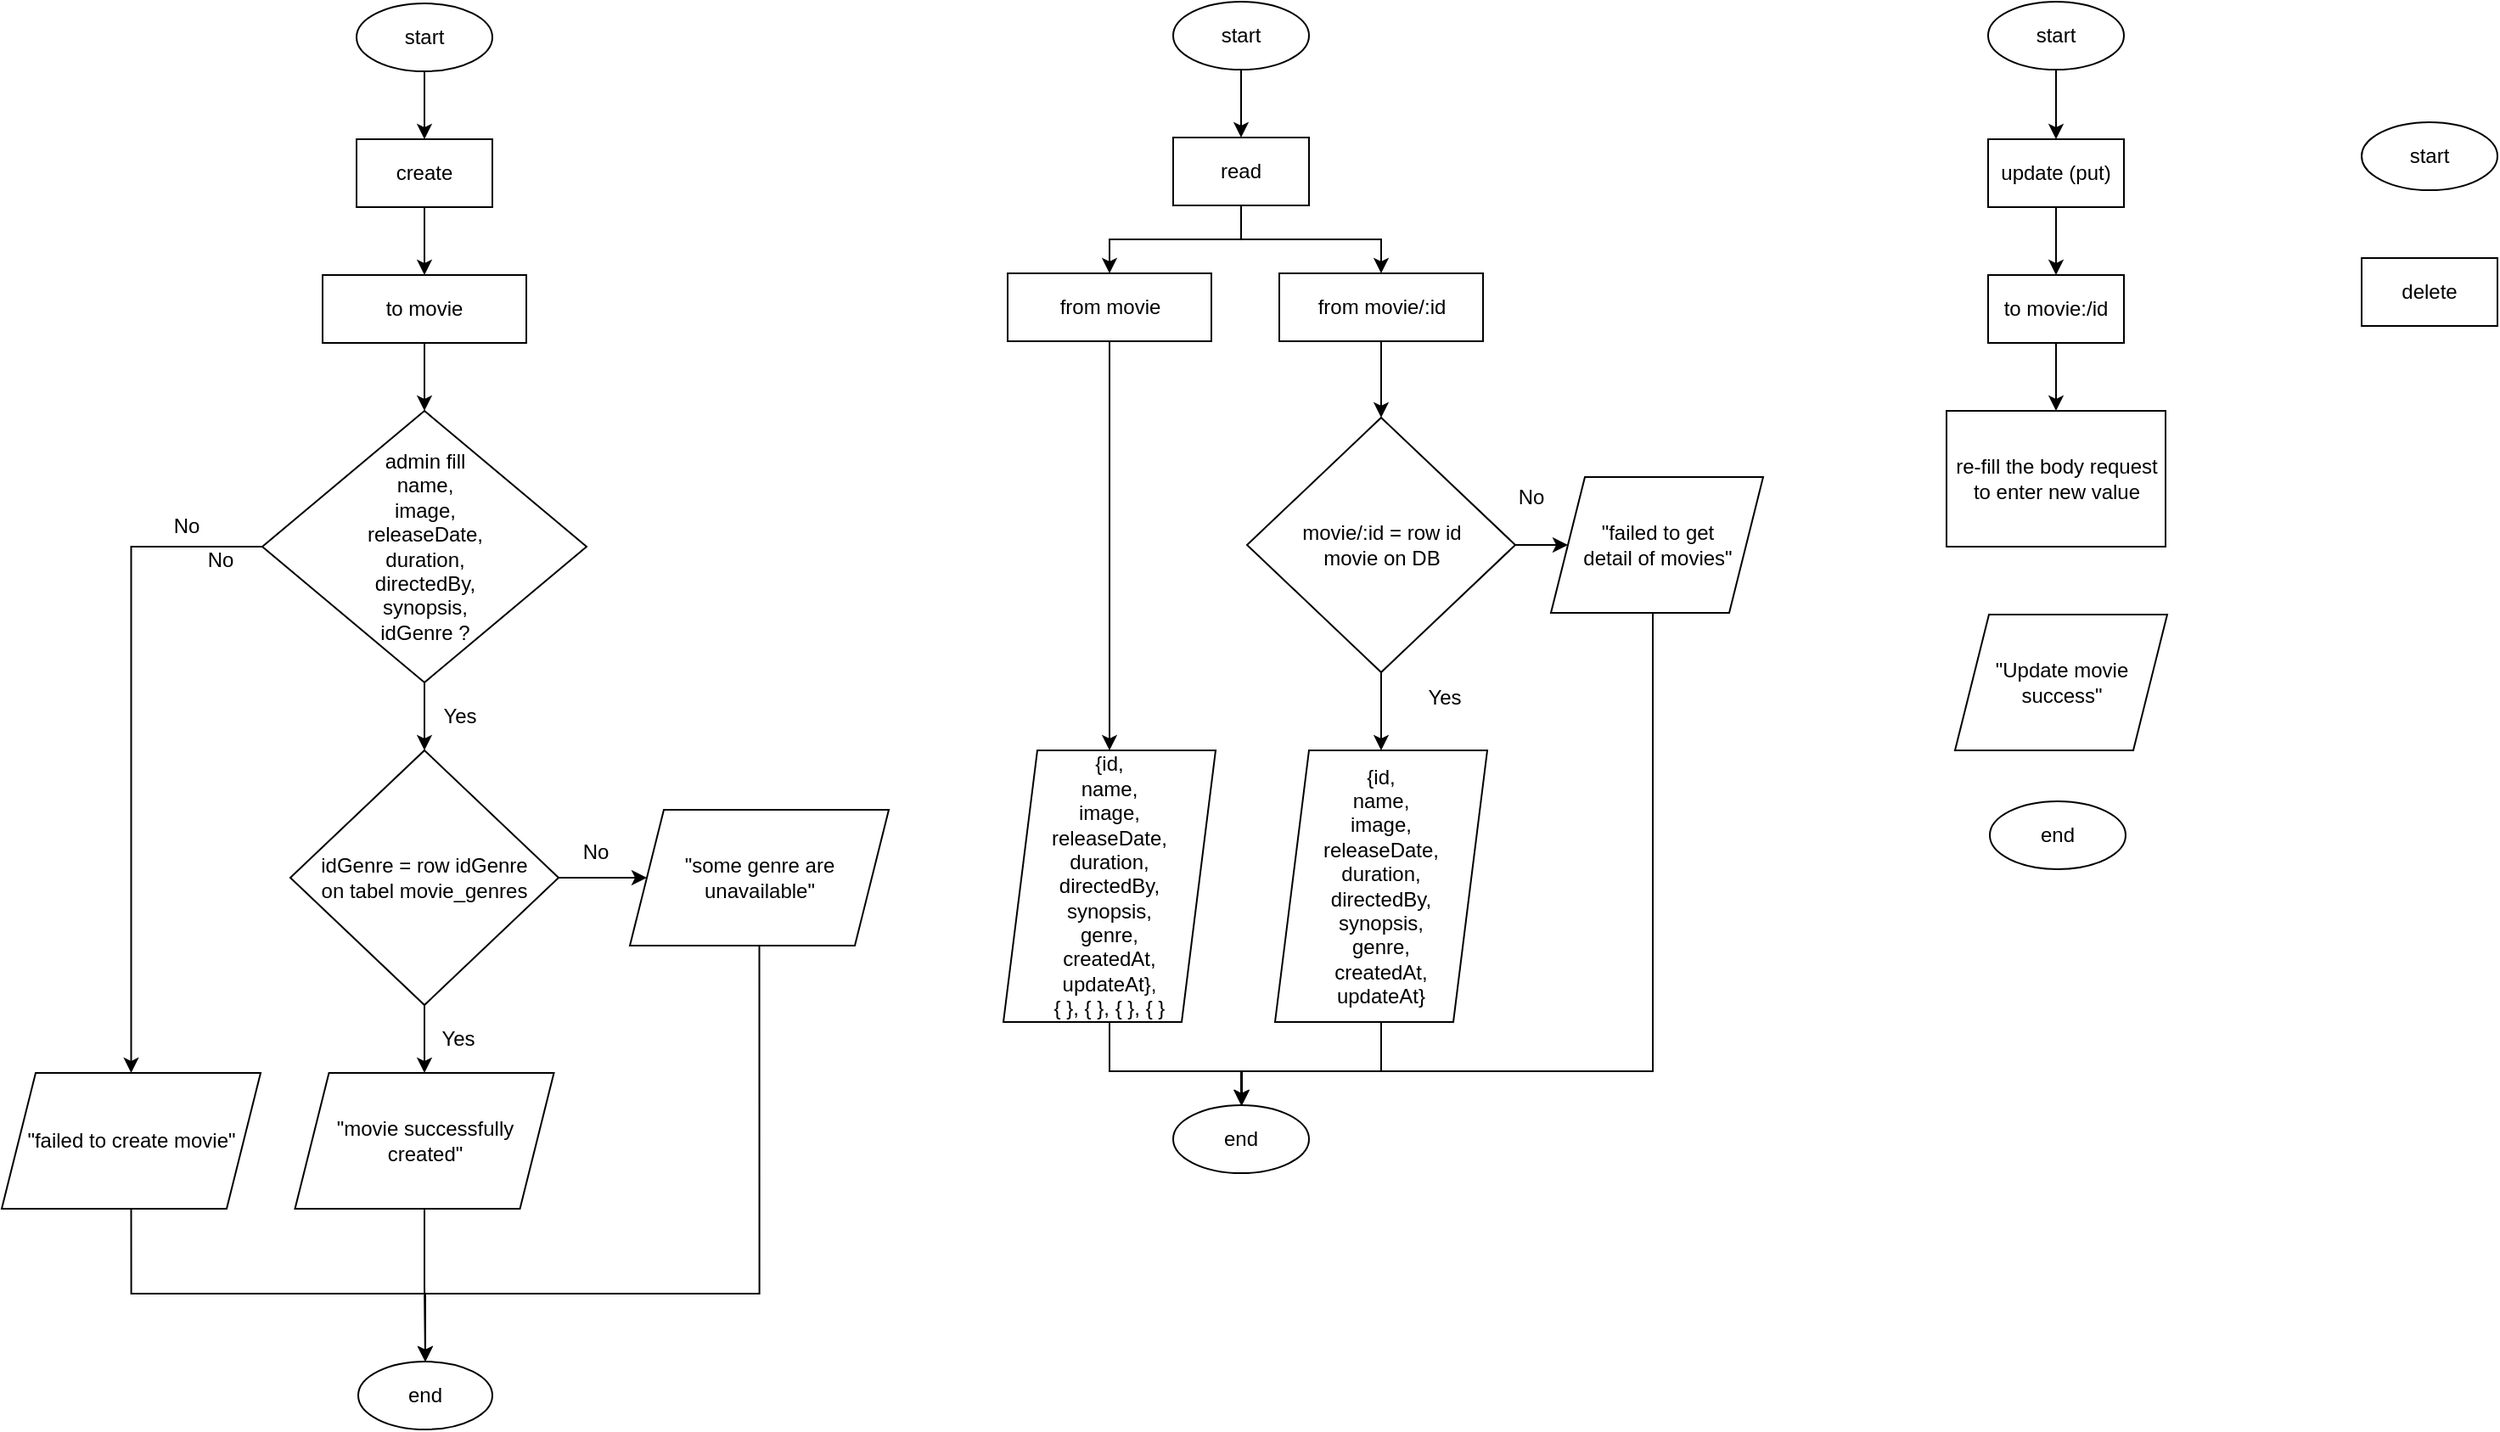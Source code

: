 <mxfile version="14.1.3" type="github">
  <diagram id="C5RBs43oDa-KdzZeNtuy" name="Page-1">
    <mxGraphModel dx="1021" dy="574" grid="1" gridSize="10" guides="1" tooltips="1" connect="1" arrows="1" fold="1" page="1" pageScale="1" pageWidth="827" pageHeight="1169" math="0" shadow="0">
      <root>
        <mxCell id="WIyWlLk6GJQsqaUBKTNV-0" />
        <mxCell id="WIyWlLk6GJQsqaUBKTNV-1" parent="WIyWlLk6GJQsqaUBKTNV-0" />
        <mxCell id="MoTgqKSm8f_fm_r_Ugwx-3" value="delete" style="rounded=0;whiteSpace=wrap;html=1;" vertex="1" parent="WIyWlLk6GJQsqaUBKTNV-1">
          <mxGeometry x="1420" y="190" width="80" height="40" as="geometry" />
        </mxCell>
        <mxCell id="MoTgqKSm8f_fm_r_Ugwx-129" style="edgeStyle=orthogonalEdgeStyle;rounded=0;orthogonalLoop=1;jettySize=auto;html=1;exitX=0.5;exitY=1;exitDx=0;exitDy=0;entryX=0.5;entryY=0;entryDx=0;entryDy=0;" edge="1" parent="WIyWlLk6GJQsqaUBKTNV-1" source="MoTgqKSm8f_fm_r_Ugwx-4" target="MoTgqKSm8f_fm_r_Ugwx-125">
          <mxGeometry relative="1" as="geometry" />
        </mxCell>
        <mxCell id="MoTgqKSm8f_fm_r_Ugwx-4" value="update (put)" style="rounded=0;whiteSpace=wrap;html=1;" vertex="1" parent="WIyWlLk6GJQsqaUBKTNV-1">
          <mxGeometry x="1200" y="120" width="80" height="40" as="geometry" />
        </mxCell>
        <mxCell id="MoTgqKSm8f_fm_r_Ugwx-130" style="edgeStyle=orthogonalEdgeStyle;rounded=0;orthogonalLoop=1;jettySize=auto;html=1;exitX=0.5;exitY=1;exitDx=0;exitDy=0;entryX=0.5;entryY=0;entryDx=0;entryDy=0;" edge="1" parent="WIyWlLk6GJQsqaUBKTNV-1" source="MoTgqKSm8f_fm_r_Ugwx-7" target="MoTgqKSm8f_fm_r_Ugwx-4">
          <mxGeometry relative="1" as="geometry" />
        </mxCell>
        <mxCell id="MoTgqKSm8f_fm_r_Ugwx-7" value="start" style="ellipse;whiteSpace=wrap;html=1;" vertex="1" parent="WIyWlLk6GJQsqaUBKTNV-1">
          <mxGeometry x="1200" y="39" width="80" height="40" as="geometry" />
        </mxCell>
        <mxCell id="MoTgqKSm8f_fm_r_Ugwx-8" value="start" style="ellipse;whiteSpace=wrap;html=1;" vertex="1" parent="WIyWlLk6GJQsqaUBKTNV-1">
          <mxGeometry x="1420" y="110" width="80" height="40" as="geometry" />
        </mxCell>
        <mxCell id="MoTgqKSm8f_fm_r_Ugwx-38" value="" style="group" vertex="1" connectable="0" parent="WIyWlLk6GJQsqaUBKTNV-1">
          <mxGeometry x="620" y="39" width="447.5" height="690" as="geometry" />
        </mxCell>
        <mxCell id="MoTgqKSm8f_fm_r_Ugwx-2" value="read" style="rounded=0;whiteSpace=wrap;html=1;" vertex="1" parent="MoTgqKSm8f_fm_r_Ugwx-38">
          <mxGeometry x="100" y="80" width="80" height="40" as="geometry" />
        </mxCell>
        <mxCell id="MoTgqKSm8f_fm_r_Ugwx-13" style="edgeStyle=orthogonalEdgeStyle;rounded=0;orthogonalLoop=1;jettySize=auto;html=1;exitX=0.5;exitY=1;exitDx=0;exitDy=0;" edge="1" parent="MoTgqKSm8f_fm_r_Ugwx-38" source="MoTgqKSm8f_fm_r_Ugwx-6" target="MoTgqKSm8f_fm_r_Ugwx-2">
          <mxGeometry relative="1" as="geometry" />
        </mxCell>
        <mxCell id="MoTgqKSm8f_fm_r_Ugwx-6" value="start" style="ellipse;whiteSpace=wrap;html=1;" vertex="1" parent="MoTgqKSm8f_fm_r_Ugwx-38">
          <mxGeometry x="100" width="80" height="40" as="geometry" />
        </mxCell>
        <mxCell id="MoTgqKSm8f_fm_r_Ugwx-12" value="{id,&lt;br&gt;name,&lt;br&gt;image,&lt;br&gt;releaseDate,&lt;br&gt;duration,&lt;br&gt;directedBy,&lt;br&gt;synopsis,&lt;br&gt;genre,&lt;br&gt;createdAt,&lt;br&gt;updateAt}" style="shape=parallelogram;perimeter=parallelogramPerimeter;whiteSpace=wrap;html=1;fixedSize=1;" vertex="1" parent="MoTgqKSm8f_fm_r_Ugwx-38">
          <mxGeometry x="160" y="441" width="125" height="160" as="geometry" />
        </mxCell>
        <mxCell id="MoTgqKSm8f_fm_r_Ugwx-15" value="from movie" style="rounded=0;whiteSpace=wrap;html=1;" vertex="1" parent="MoTgqKSm8f_fm_r_Ugwx-38">
          <mxGeometry x="2.5" y="160" width="120" height="40" as="geometry" />
        </mxCell>
        <mxCell id="MoTgqKSm8f_fm_r_Ugwx-19" style="edgeStyle=orthogonalEdgeStyle;rounded=0;orthogonalLoop=1;jettySize=auto;html=1;exitX=0.5;exitY=1;exitDx=0;exitDy=0;entryX=0.5;entryY=0;entryDx=0;entryDy=0;" edge="1" parent="MoTgqKSm8f_fm_r_Ugwx-38" source="MoTgqKSm8f_fm_r_Ugwx-2" target="MoTgqKSm8f_fm_r_Ugwx-15">
          <mxGeometry relative="1" as="geometry" />
        </mxCell>
        <mxCell id="MoTgqKSm8f_fm_r_Ugwx-16" value="from movie/:id" style="rounded=0;whiteSpace=wrap;html=1;" vertex="1" parent="MoTgqKSm8f_fm_r_Ugwx-38">
          <mxGeometry x="162.5" y="160" width="120" height="40" as="geometry" />
        </mxCell>
        <mxCell id="MoTgqKSm8f_fm_r_Ugwx-20" style="edgeStyle=orthogonalEdgeStyle;rounded=0;orthogonalLoop=1;jettySize=auto;html=1;exitX=0.5;exitY=1;exitDx=0;exitDy=0;entryX=0.5;entryY=0;entryDx=0;entryDy=0;" edge="1" parent="MoTgqKSm8f_fm_r_Ugwx-38" source="MoTgqKSm8f_fm_r_Ugwx-2" target="MoTgqKSm8f_fm_r_Ugwx-16">
          <mxGeometry relative="1" as="geometry" />
        </mxCell>
        <mxCell id="MoTgqKSm8f_fm_r_Ugwx-17" value="{id,&lt;br&gt;name,&lt;br&gt;image,&lt;br&gt;releaseDate,&lt;br&gt;duration,&lt;br&gt;directedBy,&lt;br&gt;synopsis,&lt;br&gt;genre,&lt;br&gt;createdAt,&lt;br&gt;updateAt},&lt;br&gt;{ }, { }, { }, { }" style="shape=parallelogram;perimeter=parallelogramPerimeter;whiteSpace=wrap;html=1;fixedSize=1;" vertex="1" parent="MoTgqKSm8f_fm_r_Ugwx-38">
          <mxGeometry y="441" width="125" height="160" as="geometry" />
        </mxCell>
        <mxCell id="MoTgqKSm8f_fm_r_Ugwx-34" style="edgeStyle=orthogonalEdgeStyle;rounded=0;orthogonalLoop=1;jettySize=auto;html=1;exitX=0.5;exitY=1;exitDx=0;exitDy=0;entryX=0.5;entryY=0;entryDx=0;entryDy=0;" edge="1" parent="MoTgqKSm8f_fm_r_Ugwx-38" source="MoTgqKSm8f_fm_r_Ugwx-15" target="MoTgqKSm8f_fm_r_Ugwx-17">
          <mxGeometry relative="1" as="geometry" />
        </mxCell>
        <mxCell id="MoTgqKSm8f_fm_r_Ugwx-23" value="end" style="ellipse;whiteSpace=wrap;html=1;" vertex="1" parent="MoTgqKSm8f_fm_r_Ugwx-38">
          <mxGeometry x="100" y="650" width="80" height="40" as="geometry" />
        </mxCell>
        <mxCell id="MoTgqKSm8f_fm_r_Ugwx-36" style="edgeStyle=orthogonalEdgeStyle;rounded=0;orthogonalLoop=1;jettySize=auto;html=1;exitX=0.5;exitY=1;exitDx=0;exitDy=0;" edge="1" parent="MoTgqKSm8f_fm_r_Ugwx-38" source="MoTgqKSm8f_fm_r_Ugwx-12" target="MoTgqKSm8f_fm_r_Ugwx-23">
          <mxGeometry relative="1" as="geometry">
            <Array as="points">
              <mxPoint x="222.5" y="630" />
              <mxPoint x="140.5" y="630" />
            </Array>
          </mxGeometry>
        </mxCell>
        <mxCell id="MoTgqKSm8f_fm_r_Ugwx-35" style="edgeStyle=orthogonalEdgeStyle;rounded=0;orthogonalLoop=1;jettySize=auto;html=1;exitX=0.5;exitY=1;exitDx=0;exitDy=0;" edge="1" parent="MoTgqKSm8f_fm_r_Ugwx-38" source="MoTgqKSm8f_fm_r_Ugwx-17" target="MoTgqKSm8f_fm_r_Ugwx-23">
          <mxGeometry relative="1" as="geometry">
            <Array as="points">
              <mxPoint x="62.5" y="630" />
              <mxPoint x="140.5" y="630" />
            </Array>
          </mxGeometry>
        </mxCell>
        <mxCell id="MoTgqKSm8f_fm_r_Ugwx-31" style="edgeStyle=orthogonalEdgeStyle;rounded=0;orthogonalLoop=1;jettySize=auto;html=1;exitX=0.5;exitY=1;exitDx=0;exitDy=0;entryX=0.5;entryY=0;entryDx=0;entryDy=0;" edge="1" parent="MoTgqKSm8f_fm_r_Ugwx-38" source="MoTgqKSm8f_fm_r_Ugwx-26" target="MoTgqKSm8f_fm_r_Ugwx-12">
          <mxGeometry relative="1" as="geometry" />
        </mxCell>
        <mxCell id="MoTgqKSm8f_fm_r_Ugwx-26" value="movie/:id = row id &lt;br&gt;movie on DB" style="rhombus;whiteSpace=wrap;html=1;" vertex="1" parent="MoTgqKSm8f_fm_r_Ugwx-38">
          <mxGeometry x="143.5" y="245" width="158" height="150" as="geometry" />
        </mxCell>
        <mxCell id="MoTgqKSm8f_fm_r_Ugwx-27" style="edgeStyle=orthogonalEdgeStyle;rounded=0;orthogonalLoop=1;jettySize=auto;html=1;exitX=0.5;exitY=1;exitDx=0;exitDy=0;" edge="1" parent="MoTgqKSm8f_fm_r_Ugwx-38" source="MoTgqKSm8f_fm_r_Ugwx-16" target="MoTgqKSm8f_fm_r_Ugwx-26">
          <mxGeometry relative="1" as="geometry" />
        </mxCell>
        <mxCell id="MoTgqKSm8f_fm_r_Ugwx-37" style="edgeStyle=orthogonalEdgeStyle;rounded=0;orthogonalLoop=1;jettySize=auto;html=1;exitX=0.5;exitY=1;exitDx=0;exitDy=0;entryX=0.5;entryY=0;entryDx=0;entryDy=0;" edge="1" parent="MoTgqKSm8f_fm_r_Ugwx-38" source="MoTgqKSm8f_fm_r_Ugwx-30" target="MoTgqKSm8f_fm_r_Ugwx-23">
          <mxGeometry relative="1" as="geometry">
            <Array as="points">
              <mxPoint x="382.5" y="360" />
              <mxPoint x="382.5" y="630" />
              <mxPoint x="140.5" y="630" />
            </Array>
          </mxGeometry>
        </mxCell>
        <mxCell id="MoTgqKSm8f_fm_r_Ugwx-30" value="&quot;failed to get&lt;br&gt;detail of movies&quot;" style="shape=parallelogram;perimeter=parallelogramPerimeter;whiteSpace=wrap;html=1;fixedSize=1;" vertex="1" parent="MoTgqKSm8f_fm_r_Ugwx-38">
          <mxGeometry x="322.5" y="280" width="125" height="80" as="geometry" />
        </mxCell>
        <mxCell id="MoTgqKSm8f_fm_r_Ugwx-33" style="edgeStyle=orthogonalEdgeStyle;rounded=0;orthogonalLoop=1;jettySize=auto;html=1;exitX=1;exitY=0.5;exitDx=0;exitDy=0;entryX=0;entryY=0.5;entryDx=0;entryDy=0;" edge="1" parent="MoTgqKSm8f_fm_r_Ugwx-38" source="MoTgqKSm8f_fm_r_Ugwx-26" target="MoTgqKSm8f_fm_r_Ugwx-30">
          <mxGeometry relative="1" as="geometry" />
        </mxCell>
        <mxCell id="MoTgqKSm8f_fm_r_Ugwx-121" value="Yes" style="text;html=1;strokeColor=none;fillColor=none;align=center;verticalAlign=middle;whiteSpace=wrap;rounded=0;" vertex="1" parent="MoTgqKSm8f_fm_r_Ugwx-38">
          <mxGeometry x="240" y="400" width="40" height="20" as="geometry" />
        </mxCell>
        <mxCell id="MoTgqKSm8f_fm_r_Ugwx-122" value="No" style="text;html=1;strokeColor=none;fillColor=none;align=center;verticalAlign=middle;whiteSpace=wrap;rounded=0;" vertex="1" parent="MoTgqKSm8f_fm_r_Ugwx-38">
          <mxGeometry x="291" y="282" width="40" height="20" as="geometry" />
        </mxCell>
        <mxCell id="MoTgqKSm8f_fm_r_Ugwx-123" value="" style="group" vertex="1" connectable="0" parent="WIyWlLk6GJQsqaUBKTNV-1">
          <mxGeometry x="30" y="40" width="522.5" height="840" as="geometry" />
        </mxCell>
        <mxCell id="MoTgqKSm8f_fm_r_Ugwx-0" value="start" style="ellipse;whiteSpace=wrap;html=1;" vertex="1" parent="MoTgqKSm8f_fm_r_Ugwx-123">
          <mxGeometry x="209" width="80" height="40" as="geometry" />
        </mxCell>
        <mxCell id="MoTgqKSm8f_fm_r_Ugwx-1" value="create" style="rounded=0;whiteSpace=wrap;html=1;" vertex="1" parent="MoTgqKSm8f_fm_r_Ugwx-123">
          <mxGeometry x="209" y="80" width="80" height="40" as="geometry" />
        </mxCell>
        <mxCell id="MoTgqKSm8f_fm_r_Ugwx-10" style="edgeStyle=orthogonalEdgeStyle;rounded=0;orthogonalLoop=1;jettySize=auto;html=1;exitX=0.5;exitY=1;exitDx=0;exitDy=0;entryX=0.5;entryY=0;entryDx=0;entryDy=0;" edge="1" parent="MoTgqKSm8f_fm_r_Ugwx-123" source="MoTgqKSm8f_fm_r_Ugwx-0" target="MoTgqKSm8f_fm_r_Ugwx-1">
          <mxGeometry relative="1" as="geometry" />
        </mxCell>
        <mxCell id="MoTgqKSm8f_fm_r_Ugwx-59" value="to movie" style="rounded=0;whiteSpace=wrap;html=1;" vertex="1" parent="MoTgqKSm8f_fm_r_Ugwx-123">
          <mxGeometry x="189" y="160" width="120" height="40" as="geometry" />
        </mxCell>
        <mxCell id="MoTgqKSm8f_fm_r_Ugwx-60" style="edgeStyle=orthogonalEdgeStyle;rounded=0;orthogonalLoop=1;jettySize=auto;html=1;exitX=0.5;exitY=1;exitDx=0;exitDy=0;entryX=0.5;entryY=0;entryDx=0;entryDy=0;" edge="1" parent="MoTgqKSm8f_fm_r_Ugwx-123" source="MoTgqKSm8f_fm_r_Ugwx-1" target="MoTgqKSm8f_fm_r_Ugwx-59">
          <mxGeometry relative="1" as="geometry" />
        </mxCell>
        <mxCell id="MoTgqKSm8f_fm_r_Ugwx-62" value="idGenre = row idGenre&lt;br&gt;on tabel movie_genres" style="rhombus;whiteSpace=wrap;html=1;" vertex="1" parent="MoTgqKSm8f_fm_r_Ugwx-123">
          <mxGeometry x="170" y="440" width="158" height="150" as="geometry" />
        </mxCell>
        <mxCell id="MoTgqKSm8f_fm_r_Ugwx-63" value="&quot;movie successfully created&quot;" style="shape=parallelogram;perimeter=parallelogramPerimeter;whiteSpace=wrap;html=1;fixedSize=1;" vertex="1" parent="MoTgqKSm8f_fm_r_Ugwx-123">
          <mxGeometry x="172.75" y="630" width="152.5" height="80" as="geometry" />
        </mxCell>
        <mxCell id="MoTgqKSm8f_fm_r_Ugwx-89" style="edgeStyle=orthogonalEdgeStyle;rounded=0;orthogonalLoop=1;jettySize=auto;html=1;exitX=0.5;exitY=1;exitDx=0;exitDy=0;entryX=0.5;entryY=0;entryDx=0;entryDy=0;" edge="1" parent="MoTgqKSm8f_fm_r_Ugwx-123" source="MoTgqKSm8f_fm_r_Ugwx-62" target="MoTgqKSm8f_fm_r_Ugwx-63">
          <mxGeometry relative="1" as="geometry" />
        </mxCell>
        <mxCell id="MoTgqKSm8f_fm_r_Ugwx-87" value="end" style="ellipse;whiteSpace=wrap;html=1;" vertex="1" parent="MoTgqKSm8f_fm_r_Ugwx-123">
          <mxGeometry x="210" y="800" width="79" height="40" as="geometry" />
        </mxCell>
        <mxCell id="MoTgqKSm8f_fm_r_Ugwx-110" style="edgeStyle=orthogonalEdgeStyle;rounded=0;orthogonalLoop=1;jettySize=auto;html=1;exitX=0.5;exitY=1;exitDx=0;exitDy=0;" edge="1" parent="MoTgqKSm8f_fm_r_Ugwx-123" source="MoTgqKSm8f_fm_r_Ugwx-63" target="MoTgqKSm8f_fm_r_Ugwx-87">
          <mxGeometry relative="1" as="geometry" />
        </mxCell>
        <mxCell id="MoTgqKSm8f_fm_r_Ugwx-96" style="edgeStyle=orthogonalEdgeStyle;rounded=0;orthogonalLoop=1;jettySize=auto;html=1;exitX=0.5;exitY=1;exitDx=0;exitDy=0;entryX=0.5;entryY=0;entryDx=0;entryDy=0;" edge="1" parent="MoTgqKSm8f_fm_r_Ugwx-123" source="MoTgqKSm8f_fm_r_Ugwx-92" target="MoTgqKSm8f_fm_r_Ugwx-62">
          <mxGeometry relative="1" as="geometry" />
        </mxCell>
        <mxCell id="MoTgqKSm8f_fm_r_Ugwx-92" value="&lt;span&gt;admin fill&lt;br&gt;name,&lt;/span&gt;&lt;br&gt;&lt;span&gt;image,&lt;/span&gt;&lt;br&gt;&lt;span&gt;releaseDate,&lt;/span&gt;&lt;br&gt;&lt;span&gt;duration,&lt;/span&gt;&lt;br&gt;&lt;span&gt;directedBy,&lt;/span&gt;&lt;br&gt;&lt;span&gt;synopsis,&lt;/span&gt;&lt;br&gt;&lt;span&gt;idGenre ?&lt;/span&gt;" style="rhombus;whiteSpace=wrap;html=1;" vertex="1" parent="MoTgqKSm8f_fm_r_Ugwx-123">
          <mxGeometry x="153.5" y="240" width="191" height="160" as="geometry" />
        </mxCell>
        <mxCell id="MoTgqKSm8f_fm_r_Ugwx-93" style="edgeStyle=orthogonalEdgeStyle;rounded=0;orthogonalLoop=1;jettySize=auto;html=1;exitX=0.5;exitY=1;exitDx=0;exitDy=0;entryX=0.5;entryY=0;entryDx=0;entryDy=0;" edge="1" parent="MoTgqKSm8f_fm_r_Ugwx-123" source="MoTgqKSm8f_fm_r_Ugwx-59" target="MoTgqKSm8f_fm_r_Ugwx-92">
          <mxGeometry relative="1" as="geometry" />
        </mxCell>
        <mxCell id="MoTgqKSm8f_fm_r_Ugwx-112" style="edgeStyle=orthogonalEdgeStyle;rounded=0;orthogonalLoop=1;jettySize=auto;html=1;exitX=0.5;exitY=1;exitDx=0;exitDy=0;entryX=0.5;entryY=0;entryDx=0;entryDy=0;" edge="1" parent="MoTgqKSm8f_fm_r_Ugwx-123" source="MoTgqKSm8f_fm_r_Ugwx-97" target="MoTgqKSm8f_fm_r_Ugwx-87">
          <mxGeometry relative="1" as="geometry">
            <Array as="points">
              <mxPoint x="76" y="760" />
              <mxPoint x="249" y="760" />
            </Array>
          </mxGeometry>
        </mxCell>
        <mxCell id="MoTgqKSm8f_fm_r_Ugwx-97" value="&quot;failed to create movie&quot;" style="shape=parallelogram;perimeter=parallelogramPerimeter;whiteSpace=wrap;html=1;fixedSize=1;" vertex="1" parent="MoTgqKSm8f_fm_r_Ugwx-123">
          <mxGeometry y="630" width="152.5" height="80" as="geometry" />
        </mxCell>
        <mxCell id="MoTgqKSm8f_fm_r_Ugwx-99" style="edgeStyle=orthogonalEdgeStyle;rounded=0;orthogonalLoop=1;jettySize=auto;html=1;exitX=0;exitY=0.5;exitDx=0;exitDy=0;" edge="1" parent="MoTgqKSm8f_fm_r_Ugwx-123" source="MoTgqKSm8f_fm_r_Ugwx-92" target="MoTgqKSm8f_fm_r_Ugwx-97">
          <mxGeometry relative="1" as="geometry" />
        </mxCell>
        <mxCell id="MoTgqKSm8f_fm_r_Ugwx-111" style="edgeStyle=orthogonalEdgeStyle;rounded=0;orthogonalLoop=1;jettySize=auto;html=1;exitX=0.5;exitY=1;exitDx=0;exitDy=0;entryX=0.5;entryY=0;entryDx=0;entryDy=0;" edge="1" parent="MoTgqKSm8f_fm_r_Ugwx-123" source="MoTgqKSm8f_fm_r_Ugwx-98" target="MoTgqKSm8f_fm_r_Ugwx-87">
          <mxGeometry relative="1" as="geometry">
            <Array as="points">
              <mxPoint x="446" y="760" />
              <mxPoint x="249" y="760" />
            </Array>
          </mxGeometry>
        </mxCell>
        <mxCell id="MoTgqKSm8f_fm_r_Ugwx-98" value="&quot;some genre are unavailable&quot;" style="shape=parallelogram;perimeter=parallelogramPerimeter;whiteSpace=wrap;html=1;fixedSize=1;" vertex="1" parent="MoTgqKSm8f_fm_r_Ugwx-123">
          <mxGeometry x="370" y="475" width="152.5" height="80" as="geometry" />
        </mxCell>
        <mxCell id="MoTgqKSm8f_fm_r_Ugwx-105" style="edgeStyle=orthogonalEdgeStyle;rounded=0;orthogonalLoop=1;jettySize=auto;html=1;exitX=1;exitY=0.5;exitDx=0;exitDy=0;entryX=0;entryY=0.5;entryDx=0;entryDy=0;" edge="1" parent="MoTgqKSm8f_fm_r_Ugwx-123" source="MoTgqKSm8f_fm_r_Ugwx-62" target="MoTgqKSm8f_fm_r_Ugwx-98">
          <mxGeometry relative="1" as="geometry" />
        </mxCell>
        <mxCell id="MoTgqKSm8f_fm_r_Ugwx-113" value="Yes" style="text;html=1;strokeColor=none;fillColor=none;align=center;verticalAlign=middle;whiteSpace=wrap;rounded=0;" vertex="1" parent="MoTgqKSm8f_fm_r_Ugwx-123">
          <mxGeometry x="250" y="410" width="40" height="20" as="geometry" />
        </mxCell>
        <mxCell id="MoTgqKSm8f_fm_r_Ugwx-115" value="Yes" style="text;html=1;strokeColor=none;fillColor=none;align=center;verticalAlign=middle;whiteSpace=wrap;rounded=0;" vertex="1" parent="MoTgqKSm8f_fm_r_Ugwx-123">
          <mxGeometry x="249" y="600" width="40" height="20" as="geometry" />
        </mxCell>
        <mxCell id="MoTgqKSm8f_fm_r_Ugwx-116" value="No" style="text;html=1;strokeColor=none;fillColor=none;align=center;verticalAlign=middle;whiteSpace=wrap;rounded=0;" vertex="1" parent="MoTgqKSm8f_fm_r_Ugwx-123">
          <mxGeometry x="89" y="298" width="40" height="20" as="geometry" />
        </mxCell>
        <mxCell id="MoTgqKSm8f_fm_r_Ugwx-117" value="No" style="text;html=1;strokeColor=none;fillColor=none;align=center;verticalAlign=middle;whiteSpace=wrap;rounded=0;" vertex="1" parent="MoTgqKSm8f_fm_r_Ugwx-123">
          <mxGeometry x="330" y="490" width="40" height="20" as="geometry" />
        </mxCell>
        <mxCell id="MoTgqKSm8f_fm_r_Ugwx-118" value="No" style="text;html=1;strokeColor=none;fillColor=none;align=center;verticalAlign=middle;whiteSpace=wrap;rounded=0;" vertex="1" parent="MoTgqKSm8f_fm_r_Ugwx-123">
          <mxGeometry x="109" y="318" width="40" height="20" as="geometry" />
        </mxCell>
        <mxCell id="MoTgqKSm8f_fm_r_Ugwx-138" style="edgeStyle=orthogonalEdgeStyle;rounded=0;orthogonalLoop=1;jettySize=auto;html=1;exitX=0.5;exitY=1;exitDx=0;exitDy=0;" edge="1" parent="WIyWlLk6GJQsqaUBKTNV-1" source="MoTgqKSm8f_fm_r_Ugwx-125" target="MoTgqKSm8f_fm_r_Ugwx-133">
          <mxGeometry relative="1" as="geometry" />
        </mxCell>
        <mxCell id="MoTgqKSm8f_fm_r_Ugwx-125" value="to movie:/id" style="rounded=0;whiteSpace=wrap;html=1;" vertex="1" parent="WIyWlLk6GJQsqaUBKTNV-1">
          <mxGeometry x="1200" y="200" width="80" height="40" as="geometry" />
        </mxCell>
        <mxCell id="MoTgqKSm8f_fm_r_Ugwx-133" value="re-fill the body request to enter new value" style="rounded=0;whiteSpace=wrap;html=1;" vertex="1" parent="WIyWlLk6GJQsqaUBKTNV-1">
          <mxGeometry x="1175.5" y="280" width="129" height="80" as="geometry" />
        </mxCell>
        <mxCell id="MoTgqKSm8f_fm_r_Ugwx-139" value="end" style="ellipse;whiteSpace=wrap;html=1;" vertex="1" parent="WIyWlLk6GJQsqaUBKTNV-1">
          <mxGeometry x="1201" y="510" width="80" height="40" as="geometry" />
        </mxCell>
        <mxCell id="MoTgqKSm8f_fm_r_Ugwx-141" value="&quot;Update movie success&quot;" style="shape=parallelogram;perimeter=parallelogramPerimeter;whiteSpace=wrap;html=1;fixedSize=1;" vertex="1" parent="WIyWlLk6GJQsqaUBKTNV-1">
          <mxGeometry x="1180.5" y="400" width="125" height="80" as="geometry" />
        </mxCell>
      </root>
    </mxGraphModel>
  </diagram>
</mxfile>
